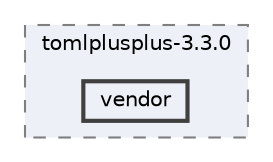 digraph "C:/Users/HP/Documents/GitHub/Minero-Game/Classes/ConfigMan/lib/tomlplusplus-3.3.0/tomlplusplus-3.3.0/vendor"
{
 // LATEX_PDF_SIZE
  bgcolor="transparent";
  edge [fontname=Helvetica,fontsize=10,labelfontname=Helvetica,labelfontsize=10];
  node [fontname=Helvetica,fontsize=10,shape=box,height=0.2,width=0.4];
  compound=true
  subgraph clusterdir_5f7c28d66927b08fb6ced16891b997d5 {
    graph [ bgcolor="#edf0f7", pencolor="grey50", label="tomlplusplus-3.3.0", fontname=Helvetica,fontsize=10 style="filled,dashed", URL="dir_5f7c28d66927b08fb6ced16891b997d5.html",tooltip=""]
  dir_7047c859cf828adbb1cdb84ed8f40f4a [label="vendor", fillcolor="#edf0f7", color="grey25", style="filled,bold", URL="dir_7047c859cf828adbb1cdb84ed8f40f4a.html",tooltip=""];
  }
}

